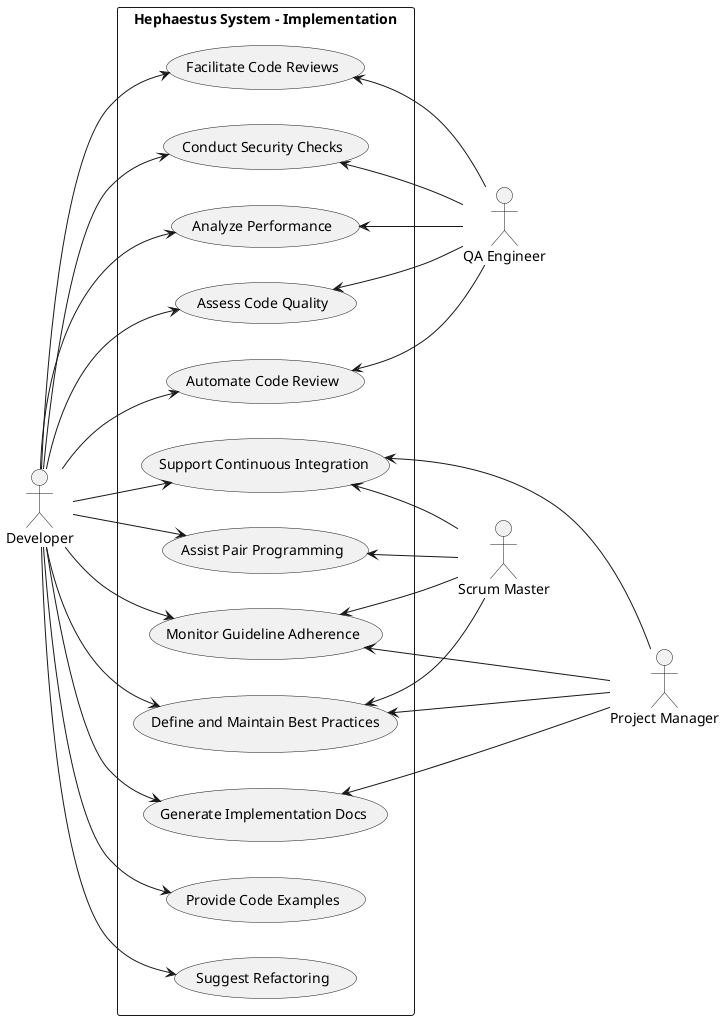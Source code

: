 @startuml
left to right direction
skinparam backgroundColor transparent
skinparam packageStyle rectangle

actor Developer
actor "Project Manager" as PM
actor "Scrum Master" as SM
actor "QA Engineer" as QA

rectangle "Hephaestus System - Implementation" {
  usecase "Assist Pair Programming" as APP
  usecase "Automate Code Review" as ACR
  usecase "Assess Code Quality" as ACQ
  usecase "Define and Maintain Best Practices" as DMBP
  usecase "Monitor Guideline Adherence" as MGA
  usecase "Provide Code Examples" as PCE
  usecase "Suggest Refactoring" as SR
  usecase "Generate Implementation Docs" as GID
  usecase "Support Continuous Integration" as SCI
  usecase "Analyze Performance" as AP
  usecase "Conduct Security Checks" as CSC
  usecase "Facilitate Code Reviews" as FCR
}

Developer --> APP
Developer --> ACR
Developer --> ACQ
Developer --> DMBP
Developer --> MGA
Developer --> PCE
Developer --> SR
Developer --> GID
Developer --> SCI
Developer --> AP
Developer --> CSC
Developer --> FCR

PM -up--> DMBP
PM -up--> MGA
PM -up--> GID
PM -up--> SCI

SM -up-> APP
SM -up-> DMBP
SM -up-> MGA
SM -up-> SCI

QA -up-> ACR
QA -up-> ACQ
QA -up-> AP
QA -up-> CSC
QA -up-> FCR
@enduml
